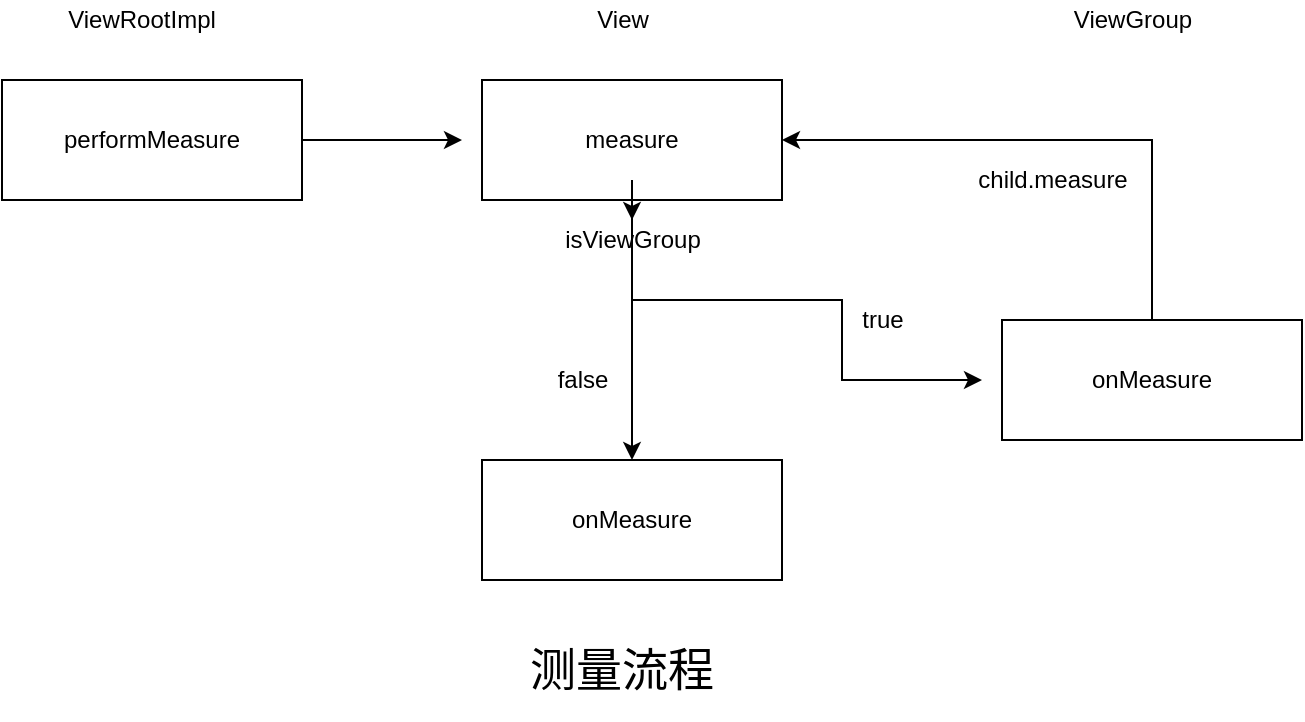 <mxfile version="13.9.3" type="github">
  <diagram id="ZJMY6w2euj4KXa6WpqgG" name="第 1 页">
    <mxGraphModel dx="1056" dy="593" grid="1" gridSize="10" guides="1" tooltips="1" connect="1" arrows="1" fold="1" page="1" pageScale="1" pageWidth="827" pageHeight="1169" math="0" shadow="0">
      <root>
        <mxCell id="0" />
        <mxCell id="1" parent="0" />
        <mxCell id="-_Pud06FE_EPt9ds0ucO-12" style="edgeStyle=orthogonalEdgeStyle;rounded=0;orthogonalLoop=1;jettySize=auto;html=1;" edge="1" parent="1" source="-_Pud06FE_EPt9ds0ucO-1">
          <mxGeometry relative="1" as="geometry">
            <mxPoint x="360" y="100" as="targetPoint" />
          </mxGeometry>
        </mxCell>
        <mxCell id="-_Pud06FE_EPt9ds0ucO-1" value="performMeasure" style="rounded=0;whiteSpace=wrap;html=1;" vertex="1" parent="1">
          <mxGeometry x="130" y="70" width="150" height="60" as="geometry" />
        </mxCell>
        <mxCell id="-_Pud06FE_EPt9ds0ucO-10" style="edgeStyle=orthogonalEdgeStyle;rounded=0;orthogonalLoop=1;jettySize=auto;html=1;entryX=0.5;entryY=0;entryDx=0;entryDy=0;" edge="1" parent="1" source="-_Pud06FE_EPt9ds0ucO-2" target="-_Pud06FE_EPt9ds0ucO-3">
          <mxGeometry relative="1" as="geometry" />
        </mxCell>
        <mxCell id="-_Pud06FE_EPt9ds0ucO-11" style="edgeStyle=orthogonalEdgeStyle;rounded=0;orthogonalLoop=1;jettySize=auto;html=1;" edge="1" parent="1" source="-_Pud06FE_EPt9ds0ucO-13">
          <mxGeometry relative="1" as="geometry">
            <mxPoint x="620" y="220" as="targetPoint" />
            <Array as="points">
              <mxPoint x="445" y="180" />
              <mxPoint x="550" y="180" />
              <mxPoint x="550" y="220" />
            </Array>
          </mxGeometry>
        </mxCell>
        <mxCell id="-_Pud06FE_EPt9ds0ucO-2" value="measure" style="rounded=0;whiteSpace=wrap;html=1;" vertex="1" parent="1">
          <mxGeometry x="370" y="70" width="150" height="60" as="geometry" />
        </mxCell>
        <mxCell id="-_Pud06FE_EPt9ds0ucO-3" value="onMeasure" style="rounded=0;whiteSpace=wrap;html=1;" vertex="1" parent="1">
          <mxGeometry x="370" y="260" width="150" height="60" as="geometry" />
        </mxCell>
        <mxCell id="-_Pud06FE_EPt9ds0ucO-4" value="ViewRootImpl" style="text;html=1;strokeColor=none;fillColor=none;align=center;verticalAlign=middle;whiteSpace=wrap;rounded=0;" vertex="1" parent="1">
          <mxGeometry x="180" y="30" width="40" height="20" as="geometry" />
        </mxCell>
        <mxCell id="-_Pud06FE_EPt9ds0ucO-5" value="View" style="text;html=1;align=center;verticalAlign=middle;resizable=0;points=[];autosize=1;" vertex="1" parent="1">
          <mxGeometry x="420" y="30" width="40" height="20" as="geometry" />
        </mxCell>
        <mxCell id="-_Pud06FE_EPt9ds0ucO-8" style="edgeStyle=orthogonalEdgeStyle;rounded=0;orthogonalLoop=1;jettySize=auto;html=1;entryX=1;entryY=0.5;entryDx=0;entryDy=0;" edge="1" parent="1" source="-_Pud06FE_EPt9ds0ucO-6" target="-_Pud06FE_EPt9ds0ucO-2">
          <mxGeometry relative="1" as="geometry">
            <Array as="points">
              <mxPoint x="705" y="100" />
            </Array>
          </mxGeometry>
        </mxCell>
        <mxCell id="-_Pud06FE_EPt9ds0ucO-6" value="onMeasure" style="rounded=0;whiteSpace=wrap;html=1;" vertex="1" parent="1">
          <mxGeometry x="630" y="190" width="150" height="60" as="geometry" />
        </mxCell>
        <mxCell id="-_Pud06FE_EPt9ds0ucO-9" value="child.measure" style="text;html=1;align=center;verticalAlign=middle;resizable=0;points=[];autosize=1;" vertex="1" parent="1">
          <mxGeometry x="610" y="110" width="90" height="20" as="geometry" />
        </mxCell>
        <mxCell id="-_Pud06FE_EPt9ds0ucO-13" value="isViewGroup" style="text;html=1;align=center;verticalAlign=middle;resizable=0;points=[];autosize=1;" vertex="1" parent="1">
          <mxGeometry x="405" y="140" width="80" height="20" as="geometry" />
        </mxCell>
        <mxCell id="-_Pud06FE_EPt9ds0ucO-14" style="edgeStyle=orthogonalEdgeStyle;rounded=0;orthogonalLoop=1;jettySize=auto;html=1;" edge="1" parent="1" source="-_Pud06FE_EPt9ds0ucO-2" target="-_Pud06FE_EPt9ds0ucO-13">
          <mxGeometry relative="1" as="geometry">
            <mxPoint x="620" y="220" as="targetPoint" />
            <mxPoint x="445" y="130" as="sourcePoint" />
            <Array as="points" />
          </mxGeometry>
        </mxCell>
        <mxCell id="-_Pud06FE_EPt9ds0ucO-15" value="false" style="text;html=1;align=center;verticalAlign=middle;resizable=0;points=[];autosize=1;" vertex="1" parent="1">
          <mxGeometry x="400" y="210" width="40" height="20" as="geometry" />
        </mxCell>
        <mxCell id="-_Pud06FE_EPt9ds0ucO-16" value="true" style="text;html=1;align=center;verticalAlign=middle;resizable=0;points=[];autosize=1;" vertex="1" parent="1">
          <mxGeometry x="550" y="180" width="40" height="20" as="geometry" />
        </mxCell>
        <mxCell id="-_Pud06FE_EPt9ds0ucO-17" value="ViewGroup" style="text;html=1;align=center;verticalAlign=middle;resizable=0;points=[];autosize=1;" vertex="1" parent="1">
          <mxGeometry x="660" y="30" width="70" height="20" as="geometry" />
        </mxCell>
        <mxCell id="-_Pud06FE_EPt9ds0ucO-18" value="&lt;font style=&quot;font-size: 23px&quot;&gt;测量流程&lt;/font&gt;" style="text;html=1;strokeColor=none;fillColor=none;align=center;verticalAlign=middle;whiteSpace=wrap;rounded=0;" vertex="1" parent="1">
          <mxGeometry x="360" y="340" width="160" height="50" as="geometry" />
        </mxCell>
      </root>
    </mxGraphModel>
  </diagram>
</mxfile>
